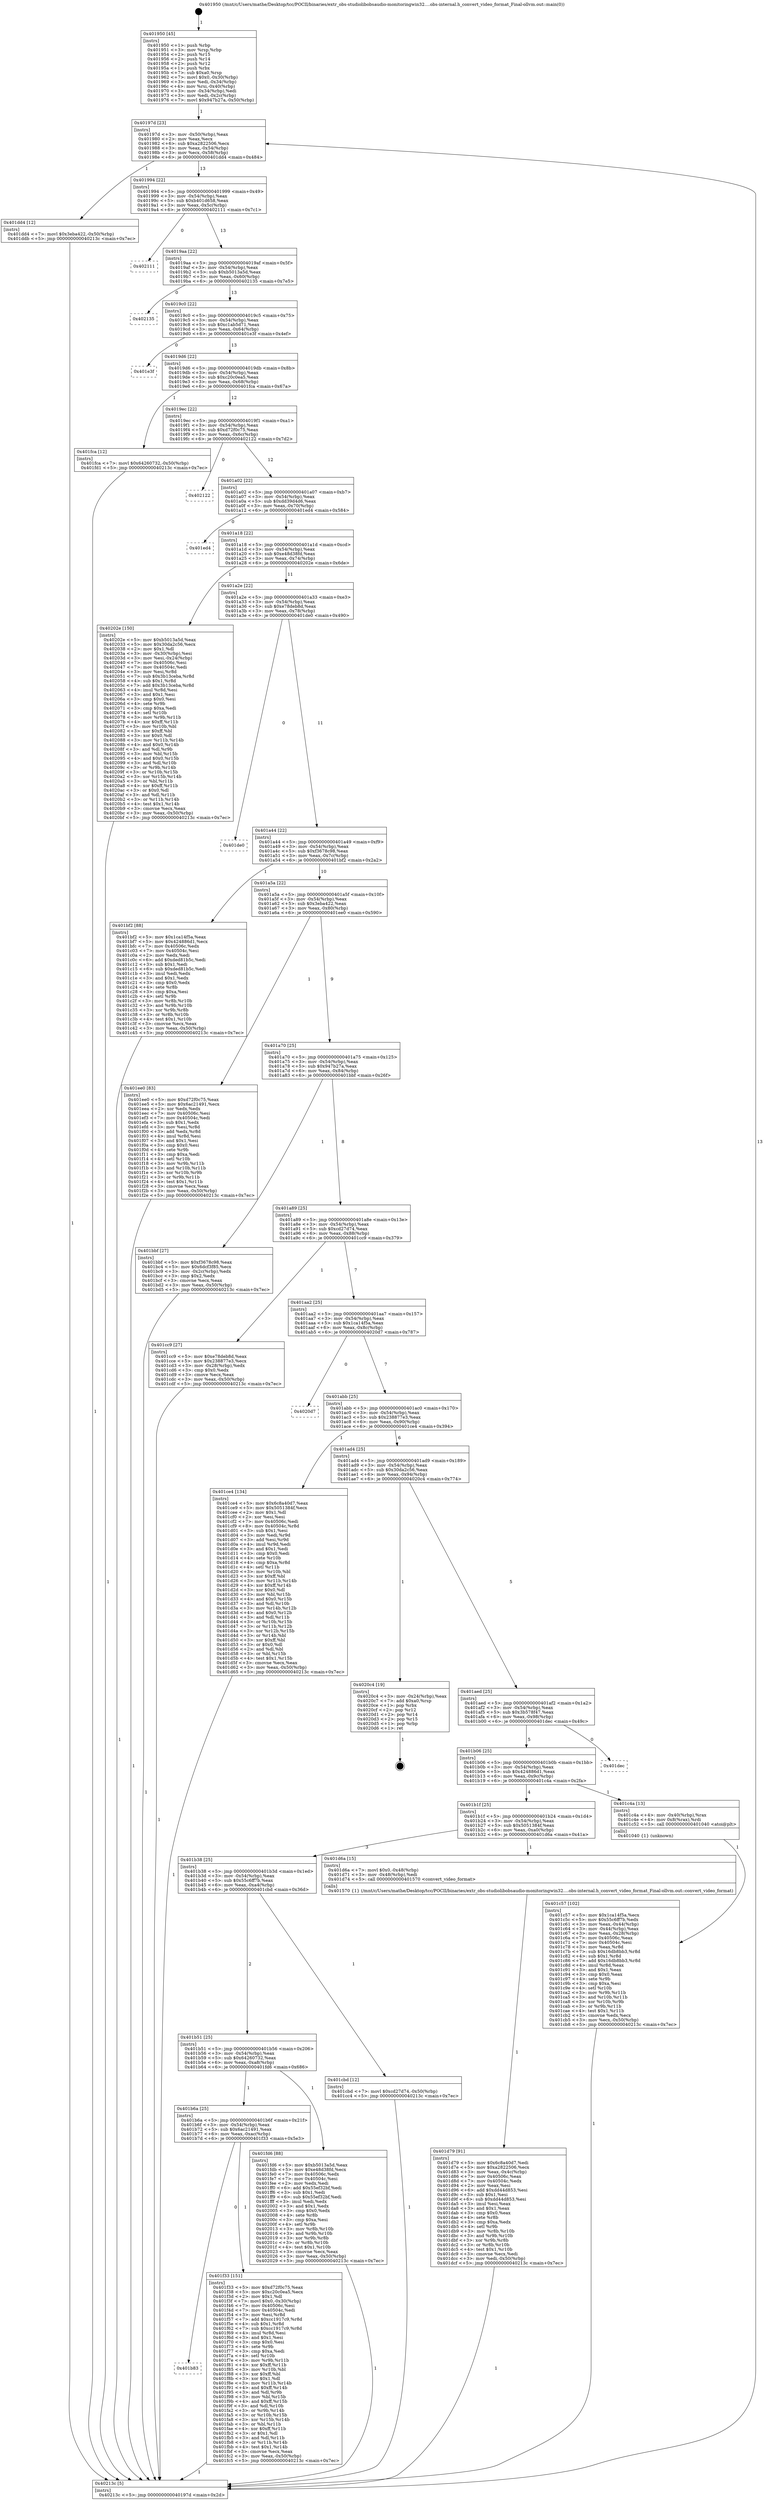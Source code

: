 digraph "0x401950" {
  label = "0x401950 (/mnt/c/Users/mathe/Desktop/tcc/POCII/binaries/extr_obs-studiolibobsaudio-monitoringwin32....obs-internal.h_convert_video_format_Final-ollvm.out::main(0))"
  labelloc = "t"
  node[shape=record]

  Entry [label="",width=0.3,height=0.3,shape=circle,fillcolor=black,style=filled]
  "0x40197d" [label="{
     0x40197d [23]\l
     | [instrs]\l
     &nbsp;&nbsp;0x40197d \<+3\>: mov -0x50(%rbp),%eax\l
     &nbsp;&nbsp;0x401980 \<+2\>: mov %eax,%ecx\l
     &nbsp;&nbsp;0x401982 \<+6\>: sub $0xa2822506,%ecx\l
     &nbsp;&nbsp;0x401988 \<+3\>: mov %eax,-0x54(%rbp)\l
     &nbsp;&nbsp;0x40198b \<+3\>: mov %ecx,-0x58(%rbp)\l
     &nbsp;&nbsp;0x40198e \<+6\>: je 0000000000401dd4 \<main+0x484\>\l
  }"]
  "0x401dd4" [label="{
     0x401dd4 [12]\l
     | [instrs]\l
     &nbsp;&nbsp;0x401dd4 \<+7\>: movl $0x3eba422,-0x50(%rbp)\l
     &nbsp;&nbsp;0x401ddb \<+5\>: jmp 000000000040213c \<main+0x7ec\>\l
  }"]
  "0x401994" [label="{
     0x401994 [22]\l
     | [instrs]\l
     &nbsp;&nbsp;0x401994 \<+5\>: jmp 0000000000401999 \<main+0x49\>\l
     &nbsp;&nbsp;0x401999 \<+3\>: mov -0x54(%rbp),%eax\l
     &nbsp;&nbsp;0x40199c \<+5\>: sub $0xb401d658,%eax\l
     &nbsp;&nbsp;0x4019a1 \<+3\>: mov %eax,-0x5c(%rbp)\l
     &nbsp;&nbsp;0x4019a4 \<+6\>: je 0000000000402111 \<main+0x7c1\>\l
  }"]
  Exit [label="",width=0.3,height=0.3,shape=circle,fillcolor=black,style=filled,peripheries=2]
  "0x402111" [label="{
     0x402111\l
  }", style=dashed]
  "0x4019aa" [label="{
     0x4019aa [22]\l
     | [instrs]\l
     &nbsp;&nbsp;0x4019aa \<+5\>: jmp 00000000004019af \<main+0x5f\>\l
     &nbsp;&nbsp;0x4019af \<+3\>: mov -0x54(%rbp),%eax\l
     &nbsp;&nbsp;0x4019b2 \<+5\>: sub $0xb5013a5d,%eax\l
     &nbsp;&nbsp;0x4019b7 \<+3\>: mov %eax,-0x60(%rbp)\l
     &nbsp;&nbsp;0x4019ba \<+6\>: je 0000000000402135 \<main+0x7e5\>\l
  }"]
  "0x401b83" [label="{
     0x401b83\l
  }", style=dashed]
  "0x402135" [label="{
     0x402135\l
  }", style=dashed]
  "0x4019c0" [label="{
     0x4019c0 [22]\l
     | [instrs]\l
     &nbsp;&nbsp;0x4019c0 \<+5\>: jmp 00000000004019c5 \<main+0x75\>\l
     &nbsp;&nbsp;0x4019c5 \<+3\>: mov -0x54(%rbp),%eax\l
     &nbsp;&nbsp;0x4019c8 \<+5\>: sub $0xc1ab5d71,%eax\l
     &nbsp;&nbsp;0x4019cd \<+3\>: mov %eax,-0x64(%rbp)\l
     &nbsp;&nbsp;0x4019d0 \<+6\>: je 0000000000401e3f \<main+0x4ef\>\l
  }"]
  "0x401f33" [label="{
     0x401f33 [151]\l
     | [instrs]\l
     &nbsp;&nbsp;0x401f33 \<+5\>: mov $0xd72f0c75,%eax\l
     &nbsp;&nbsp;0x401f38 \<+5\>: mov $0xc20c0ea5,%ecx\l
     &nbsp;&nbsp;0x401f3d \<+2\>: mov $0x1,%dl\l
     &nbsp;&nbsp;0x401f3f \<+7\>: movl $0x0,-0x30(%rbp)\l
     &nbsp;&nbsp;0x401f46 \<+7\>: mov 0x40506c,%esi\l
     &nbsp;&nbsp;0x401f4d \<+7\>: mov 0x40504c,%edi\l
     &nbsp;&nbsp;0x401f54 \<+3\>: mov %esi,%r8d\l
     &nbsp;&nbsp;0x401f57 \<+7\>: add $0xcc1917c9,%r8d\l
     &nbsp;&nbsp;0x401f5e \<+4\>: sub $0x1,%r8d\l
     &nbsp;&nbsp;0x401f62 \<+7\>: sub $0xcc1917c9,%r8d\l
     &nbsp;&nbsp;0x401f69 \<+4\>: imul %r8d,%esi\l
     &nbsp;&nbsp;0x401f6d \<+3\>: and $0x1,%esi\l
     &nbsp;&nbsp;0x401f70 \<+3\>: cmp $0x0,%esi\l
     &nbsp;&nbsp;0x401f73 \<+4\>: sete %r9b\l
     &nbsp;&nbsp;0x401f77 \<+3\>: cmp $0xa,%edi\l
     &nbsp;&nbsp;0x401f7a \<+4\>: setl %r10b\l
     &nbsp;&nbsp;0x401f7e \<+3\>: mov %r9b,%r11b\l
     &nbsp;&nbsp;0x401f81 \<+4\>: xor $0xff,%r11b\l
     &nbsp;&nbsp;0x401f85 \<+3\>: mov %r10b,%bl\l
     &nbsp;&nbsp;0x401f88 \<+3\>: xor $0xff,%bl\l
     &nbsp;&nbsp;0x401f8b \<+3\>: xor $0x1,%dl\l
     &nbsp;&nbsp;0x401f8e \<+3\>: mov %r11b,%r14b\l
     &nbsp;&nbsp;0x401f91 \<+4\>: and $0xff,%r14b\l
     &nbsp;&nbsp;0x401f95 \<+3\>: and %dl,%r9b\l
     &nbsp;&nbsp;0x401f98 \<+3\>: mov %bl,%r15b\l
     &nbsp;&nbsp;0x401f9b \<+4\>: and $0xff,%r15b\l
     &nbsp;&nbsp;0x401f9f \<+3\>: and %dl,%r10b\l
     &nbsp;&nbsp;0x401fa2 \<+3\>: or %r9b,%r14b\l
     &nbsp;&nbsp;0x401fa5 \<+3\>: or %r10b,%r15b\l
     &nbsp;&nbsp;0x401fa8 \<+3\>: xor %r15b,%r14b\l
     &nbsp;&nbsp;0x401fab \<+3\>: or %bl,%r11b\l
     &nbsp;&nbsp;0x401fae \<+4\>: xor $0xff,%r11b\l
     &nbsp;&nbsp;0x401fb2 \<+3\>: or $0x1,%dl\l
     &nbsp;&nbsp;0x401fb5 \<+3\>: and %dl,%r11b\l
     &nbsp;&nbsp;0x401fb8 \<+3\>: or %r11b,%r14b\l
     &nbsp;&nbsp;0x401fbb \<+4\>: test $0x1,%r14b\l
     &nbsp;&nbsp;0x401fbf \<+3\>: cmovne %ecx,%eax\l
     &nbsp;&nbsp;0x401fc2 \<+3\>: mov %eax,-0x50(%rbp)\l
     &nbsp;&nbsp;0x401fc5 \<+5\>: jmp 000000000040213c \<main+0x7ec\>\l
  }"]
  "0x401e3f" [label="{
     0x401e3f\l
  }", style=dashed]
  "0x4019d6" [label="{
     0x4019d6 [22]\l
     | [instrs]\l
     &nbsp;&nbsp;0x4019d6 \<+5\>: jmp 00000000004019db \<main+0x8b\>\l
     &nbsp;&nbsp;0x4019db \<+3\>: mov -0x54(%rbp),%eax\l
     &nbsp;&nbsp;0x4019de \<+5\>: sub $0xc20c0ea5,%eax\l
     &nbsp;&nbsp;0x4019e3 \<+3\>: mov %eax,-0x68(%rbp)\l
     &nbsp;&nbsp;0x4019e6 \<+6\>: je 0000000000401fca \<main+0x67a\>\l
  }"]
  "0x401b6a" [label="{
     0x401b6a [25]\l
     | [instrs]\l
     &nbsp;&nbsp;0x401b6a \<+5\>: jmp 0000000000401b6f \<main+0x21f\>\l
     &nbsp;&nbsp;0x401b6f \<+3\>: mov -0x54(%rbp),%eax\l
     &nbsp;&nbsp;0x401b72 \<+5\>: sub $0x6ac21491,%eax\l
     &nbsp;&nbsp;0x401b77 \<+6\>: mov %eax,-0xac(%rbp)\l
     &nbsp;&nbsp;0x401b7d \<+6\>: je 0000000000401f33 \<main+0x5e3\>\l
  }"]
  "0x401fca" [label="{
     0x401fca [12]\l
     | [instrs]\l
     &nbsp;&nbsp;0x401fca \<+7\>: movl $0x64260732,-0x50(%rbp)\l
     &nbsp;&nbsp;0x401fd1 \<+5\>: jmp 000000000040213c \<main+0x7ec\>\l
  }"]
  "0x4019ec" [label="{
     0x4019ec [22]\l
     | [instrs]\l
     &nbsp;&nbsp;0x4019ec \<+5\>: jmp 00000000004019f1 \<main+0xa1\>\l
     &nbsp;&nbsp;0x4019f1 \<+3\>: mov -0x54(%rbp),%eax\l
     &nbsp;&nbsp;0x4019f4 \<+5\>: sub $0xd72f0c75,%eax\l
     &nbsp;&nbsp;0x4019f9 \<+3\>: mov %eax,-0x6c(%rbp)\l
     &nbsp;&nbsp;0x4019fc \<+6\>: je 0000000000402122 \<main+0x7d2\>\l
  }"]
  "0x401fd6" [label="{
     0x401fd6 [88]\l
     | [instrs]\l
     &nbsp;&nbsp;0x401fd6 \<+5\>: mov $0xb5013a5d,%eax\l
     &nbsp;&nbsp;0x401fdb \<+5\>: mov $0xe48d38fd,%ecx\l
     &nbsp;&nbsp;0x401fe0 \<+7\>: mov 0x40506c,%edx\l
     &nbsp;&nbsp;0x401fe7 \<+7\>: mov 0x40504c,%esi\l
     &nbsp;&nbsp;0x401fee \<+2\>: mov %edx,%edi\l
     &nbsp;&nbsp;0x401ff0 \<+6\>: add $0x55ef32bf,%edi\l
     &nbsp;&nbsp;0x401ff6 \<+3\>: sub $0x1,%edi\l
     &nbsp;&nbsp;0x401ff9 \<+6\>: sub $0x55ef32bf,%edi\l
     &nbsp;&nbsp;0x401fff \<+3\>: imul %edi,%edx\l
     &nbsp;&nbsp;0x402002 \<+3\>: and $0x1,%edx\l
     &nbsp;&nbsp;0x402005 \<+3\>: cmp $0x0,%edx\l
     &nbsp;&nbsp;0x402008 \<+4\>: sete %r8b\l
     &nbsp;&nbsp;0x40200c \<+3\>: cmp $0xa,%esi\l
     &nbsp;&nbsp;0x40200f \<+4\>: setl %r9b\l
     &nbsp;&nbsp;0x402013 \<+3\>: mov %r8b,%r10b\l
     &nbsp;&nbsp;0x402016 \<+3\>: and %r9b,%r10b\l
     &nbsp;&nbsp;0x402019 \<+3\>: xor %r9b,%r8b\l
     &nbsp;&nbsp;0x40201c \<+3\>: or %r8b,%r10b\l
     &nbsp;&nbsp;0x40201f \<+4\>: test $0x1,%r10b\l
     &nbsp;&nbsp;0x402023 \<+3\>: cmovne %ecx,%eax\l
     &nbsp;&nbsp;0x402026 \<+3\>: mov %eax,-0x50(%rbp)\l
     &nbsp;&nbsp;0x402029 \<+5\>: jmp 000000000040213c \<main+0x7ec\>\l
  }"]
  "0x402122" [label="{
     0x402122\l
  }", style=dashed]
  "0x401a02" [label="{
     0x401a02 [22]\l
     | [instrs]\l
     &nbsp;&nbsp;0x401a02 \<+5\>: jmp 0000000000401a07 \<main+0xb7\>\l
     &nbsp;&nbsp;0x401a07 \<+3\>: mov -0x54(%rbp),%eax\l
     &nbsp;&nbsp;0x401a0a \<+5\>: sub $0xdd39d4d6,%eax\l
     &nbsp;&nbsp;0x401a0f \<+3\>: mov %eax,-0x70(%rbp)\l
     &nbsp;&nbsp;0x401a12 \<+6\>: je 0000000000401ed4 \<main+0x584\>\l
  }"]
  "0x401d79" [label="{
     0x401d79 [91]\l
     | [instrs]\l
     &nbsp;&nbsp;0x401d79 \<+5\>: mov $0x6c8a40d7,%edi\l
     &nbsp;&nbsp;0x401d7e \<+5\>: mov $0xa2822506,%ecx\l
     &nbsp;&nbsp;0x401d83 \<+3\>: mov %eax,-0x4c(%rbp)\l
     &nbsp;&nbsp;0x401d86 \<+7\>: mov 0x40506c,%eax\l
     &nbsp;&nbsp;0x401d8d \<+7\>: mov 0x40504c,%edx\l
     &nbsp;&nbsp;0x401d94 \<+2\>: mov %eax,%esi\l
     &nbsp;&nbsp;0x401d96 \<+6\>: add $0xdd44d853,%esi\l
     &nbsp;&nbsp;0x401d9c \<+3\>: sub $0x1,%esi\l
     &nbsp;&nbsp;0x401d9f \<+6\>: sub $0xdd44d853,%esi\l
     &nbsp;&nbsp;0x401da5 \<+3\>: imul %esi,%eax\l
     &nbsp;&nbsp;0x401da8 \<+3\>: and $0x1,%eax\l
     &nbsp;&nbsp;0x401dab \<+3\>: cmp $0x0,%eax\l
     &nbsp;&nbsp;0x401dae \<+4\>: sete %r8b\l
     &nbsp;&nbsp;0x401db2 \<+3\>: cmp $0xa,%edx\l
     &nbsp;&nbsp;0x401db5 \<+4\>: setl %r9b\l
     &nbsp;&nbsp;0x401db9 \<+3\>: mov %r8b,%r10b\l
     &nbsp;&nbsp;0x401dbc \<+3\>: and %r9b,%r10b\l
     &nbsp;&nbsp;0x401dbf \<+3\>: xor %r9b,%r8b\l
     &nbsp;&nbsp;0x401dc2 \<+3\>: or %r8b,%r10b\l
     &nbsp;&nbsp;0x401dc5 \<+4\>: test $0x1,%r10b\l
     &nbsp;&nbsp;0x401dc9 \<+3\>: cmovne %ecx,%edi\l
     &nbsp;&nbsp;0x401dcc \<+3\>: mov %edi,-0x50(%rbp)\l
     &nbsp;&nbsp;0x401dcf \<+5\>: jmp 000000000040213c \<main+0x7ec\>\l
  }"]
  "0x401ed4" [label="{
     0x401ed4\l
  }", style=dashed]
  "0x401a18" [label="{
     0x401a18 [22]\l
     | [instrs]\l
     &nbsp;&nbsp;0x401a18 \<+5\>: jmp 0000000000401a1d \<main+0xcd\>\l
     &nbsp;&nbsp;0x401a1d \<+3\>: mov -0x54(%rbp),%eax\l
     &nbsp;&nbsp;0x401a20 \<+5\>: sub $0xe48d38fd,%eax\l
     &nbsp;&nbsp;0x401a25 \<+3\>: mov %eax,-0x74(%rbp)\l
     &nbsp;&nbsp;0x401a28 \<+6\>: je 000000000040202e \<main+0x6de\>\l
  }"]
  "0x401b51" [label="{
     0x401b51 [25]\l
     | [instrs]\l
     &nbsp;&nbsp;0x401b51 \<+5\>: jmp 0000000000401b56 \<main+0x206\>\l
     &nbsp;&nbsp;0x401b56 \<+3\>: mov -0x54(%rbp),%eax\l
     &nbsp;&nbsp;0x401b59 \<+5\>: sub $0x64260732,%eax\l
     &nbsp;&nbsp;0x401b5e \<+6\>: mov %eax,-0xa8(%rbp)\l
     &nbsp;&nbsp;0x401b64 \<+6\>: je 0000000000401fd6 \<main+0x686\>\l
  }"]
  "0x40202e" [label="{
     0x40202e [150]\l
     | [instrs]\l
     &nbsp;&nbsp;0x40202e \<+5\>: mov $0xb5013a5d,%eax\l
     &nbsp;&nbsp;0x402033 \<+5\>: mov $0x30da2c56,%ecx\l
     &nbsp;&nbsp;0x402038 \<+2\>: mov $0x1,%dl\l
     &nbsp;&nbsp;0x40203a \<+3\>: mov -0x30(%rbp),%esi\l
     &nbsp;&nbsp;0x40203d \<+3\>: mov %esi,-0x24(%rbp)\l
     &nbsp;&nbsp;0x402040 \<+7\>: mov 0x40506c,%esi\l
     &nbsp;&nbsp;0x402047 \<+7\>: mov 0x40504c,%edi\l
     &nbsp;&nbsp;0x40204e \<+3\>: mov %esi,%r8d\l
     &nbsp;&nbsp;0x402051 \<+7\>: sub $0x3b13ceba,%r8d\l
     &nbsp;&nbsp;0x402058 \<+4\>: sub $0x1,%r8d\l
     &nbsp;&nbsp;0x40205c \<+7\>: add $0x3b13ceba,%r8d\l
     &nbsp;&nbsp;0x402063 \<+4\>: imul %r8d,%esi\l
     &nbsp;&nbsp;0x402067 \<+3\>: and $0x1,%esi\l
     &nbsp;&nbsp;0x40206a \<+3\>: cmp $0x0,%esi\l
     &nbsp;&nbsp;0x40206d \<+4\>: sete %r9b\l
     &nbsp;&nbsp;0x402071 \<+3\>: cmp $0xa,%edi\l
     &nbsp;&nbsp;0x402074 \<+4\>: setl %r10b\l
     &nbsp;&nbsp;0x402078 \<+3\>: mov %r9b,%r11b\l
     &nbsp;&nbsp;0x40207b \<+4\>: xor $0xff,%r11b\l
     &nbsp;&nbsp;0x40207f \<+3\>: mov %r10b,%bl\l
     &nbsp;&nbsp;0x402082 \<+3\>: xor $0xff,%bl\l
     &nbsp;&nbsp;0x402085 \<+3\>: xor $0x0,%dl\l
     &nbsp;&nbsp;0x402088 \<+3\>: mov %r11b,%r14b\l
     &nbsp;&nbsp;0x40208b \<+4\>: and $0x0,%r14b\l
     &nbsp;&nbsp;0x40208f \<+3\>: and %dl,%r9b\l
     &nbsp;&nbsp;0x402092 \<+3\>: mov %bl,%r15b\l
     &nbsp;&nbsp;0x402095 \<+4\>: and $0x0,%r15b\l
     &nbsp;&nbsp;0x402099 \<+3\>: and %dl,%r10b\l
     &nbsp;&nbsp;0x40209c \<+3\>: or %r9b,%r14b\l
     &nbsp;&nbsp;0x40209f \<+3\>: or %r10b,%r15b\l
     &nbsp;&nbsp;0x4020a2 \<+3\>: xor %r15b,%r14b\l
     &nbsp;&nbsp;0x4020a5 \<+3\>: or %bl,%r11b\l
     &nbsp;&nbsp;0x4020a8 \<+4\>: xor $0xff,%r11b\l
     &nbsp;&nbsp;0x4020ac \<+3\>: or $0x0,%dl\l
     &nbsp;&nbsp;0x4020af \<+3\>: and %dl,%r11b\l
     &nbsp;&nbsp;0x4020b2 \<+3\>: or %r11b,%r14b\l
     &nbsp;&nbsp;0x4020b5 \<+4\>: test $0x1,%r14b\l
     &nbsp;&nbsp;0x4020b9 \<+3\>: cmovne %ecx,%eax\l
     &nbsp;&nbsp;0x4020bc \<+3\>: mov %eax,-0x50(%rbp)\l
     &nbsp;&nbsp;0x4020bf \<+5\>: jmp 000000000040213c \<main+0x7ec\>\l
  }"]
  "0x401a2e" [label="{
     0x401a2e [22]\l
     | [instrs]\l
     &nbsp;&nbsp;0x401a2e \<+5\>: jmp 0000000000401a33 \<main+0xe3\>\l
     &nbsp;&nbsp;0x401a33 \<+3\>: mov -0x54(%rbp),%eax\l
     &nbsp;&nbsp;0x401a36 \<+5\>: sub $0xe78deb8d,%eax\l
     &nbsp;&nbsp;0x401a3b \<+3\>: mov %eax,-0x78(%rbp)\l
     &nbsp;&nbsp;0x401a3e \<+6\>: je 0000000000401de0 \<main+0x490\>\l
  }"]
  "0x401cbd" [label="{
     0x401cbd [12]\l
     | [instrs]\l
     &nbsp;&nbsp;0x401cbd \<+7\>: movl $0xcd27d74,-0x50(%rbp)\l
     &nbsp;&nbsp;0x401cc4 \<+5\>: jmp 000000000040213c \<main+0x7ec\>\l
  }"]
  "0x401de0" [label="{
     0x401de0\l
  }", style=dashed]
  "0x401a44" [label="{
     0x401a44 [22]\l
     | [instrs]\l
     &nbsp;&nbsp;0x401a44 \<+5\>: jmp 0000000000401a49 \<main+0xf9\>\l
     &nbsp;&nbsp;0x401a49 \<+3\>: mov -0x54(%rbp),%eax\l
     &nbsp;&nbsp;0x401a4c \<+5\>: sub $0xf3678c98,%eax\l
     &nbsp;&nbsp;0x401a51 \<+3\>: mov %eax,-0x7c(%rbp)\l
     &nbsp;&nbsp;0x401a54 \<+6\>: je 0000000000401bf2 \<main+0x2a2\>\l
  }"]
  "0x401b38" [label="{
     0x401b38 [25]\l
     | [instrs]\l
     &nbsp;&nbsp;0x401b38 \<+5\>: jmp 0000000000401b3d \<main+0x1ed\>\l
     &nbsp;&nbsp;0x401b3d \<+3\>: mov -0x54(%rbp),%eax\l
     &nbsp;&nbsp;0x401b40 \<+5\>: sub $0x55c6ff7b,%eax\l
     &nbsp;&nbsp;0x401b45 \<+6\>: mov %eax,-0xa4(%rbp)\l
     &nbsp;&nbsp;0x401b4b \<+6\>: je 0000000000401cbd \<main+0x36d\>\l
  }"]
  "0x401bf2" [label="{
     0x401bf2 [88]\l
     | [instrs]\l
     &nbsp;&nbsp;0x401bf2 \<+5\>: mov $0x1ca14f5a,%eax\l
     &nbsp;&nbsp;0x401bf7 \<+5\>: mov $0x424886d1,%ecx\l
     &nbsp;&nbsp;0x401bfc \<+7\>: mov 0x40506c,%edx\l
     &nbsp;&nbsp;0x401c03 \<+7\>: mov 0x40504c,%esi\l
     &nbsp;&nbsp;0x401c0a \<+2\>: mov %edx,%edi\l
     &nbsp;&nbsp;0x401c0c \<+6\>: add $0xded81b5c,%edi\l
     &nbsp;&nbsp;0x401c12 \<+3\>: sub $0x1,%edi\l
     &nbsp;&nbsp;0x401c15 \<+6\>: sub $0xded81b5c,%edi\l
     &nbsp;&nbsp;0x401c1b \<+3\>: imul %edi,%edx\l
     &nbsp;&nbsp;0x401c1e \<+3\>: and $0x1,%edx\l
     &nbsp;&nbsp;0x401c21 \<+3\>: cmp $0x0,%edx\l
     &nbsp;&nbsp;0x401c24 \<+4\>: sete %r8b\l
     &nbsp;&nbsp;0x401c28 \<+3\>: cmp $0xa,%esi\l
     &nbsp;&nbsp;0x401c2b \<+4\>: setl %r9b\l
     &nbsp;&nbsp;0x401c2f \<+3\>: mov %r8b,%r10b\l
     &nbsp;&nbsp;0x401c32 \<+3\>: and %r9b,%r10b\l
     &nbsp;&nbsp;0x401c35 \<+3\>: xor %r9b,%r8b\l
     &nbsp;&nbsp;0x401c38 \<+3\>: or %r8b,%r10b\l
     &nbsp;&nbsp;0x401c3b \<+4\>: test $0x1,%r10b\l
     &nbsp;&nbsp;0x401c3f \<+3\>: cmovne %ecx,%eax\l
     &nbsp;&nbsp;0x401c42 \<+3\>: mov %eax,-0x50(%rbp)\l
     &nbsp;&nbsp;0x401c45 \<+5\>: jmp 000000000040213c \<main+0x7ec\>\l
  }"]
  "0x401a5a" [label="{
     0x401a5a [22]\l
     | [instrs]\l
     &nbsp;&nbsp;0x401a5a \<+5\>: jmp 0000000000401a5f \<main+0x10f\>\l
     &nbsp;&nbsp;0x401a5f \<+3\>: mov -0x54(%rbp),%eax\l
     &nbsp;&nbsp;0x401a62 \<+5\>: sub $0x3eba422,%eax\l
     &nbsp;&nbsp;0x401a67 \<+3\>: mov %eax,-0x80(%rbp)\l
     &nbsp;&nbsp;0x401a6a \<+6\>: je 0000000000401ee0 \<main+0x590\>\l
  }"]
  "0x401d6a" [label="{
     0x401d6a [15]\l
     | [instrs]\l
     &nbsp;&nbsp;0x401d6a \<+7\>: movl $0x0,-0x48(%rbp)\l
     &nbsp;&nbsp;0x401d71 \<+3\>: mov -0x48(%rbp),%edi\l
     &nbsp;&nbsp;0x401d74 \<+5\>: call 0000000000401570 \<convert_video_format\>\l
     | [calls]\l
     &nbsp;&nbsp;0x401570 \{1\} (/mnt/c/Users/mathe/Desktop/tcc/POCII/binaries/extr_obs-studiolibobsaudio-monitoringwin32....obs-internal.h_convert_video_format_Final-ollvm.out::convert_video_format)\l
  }"]
  "0x401ee0" [label="{
     0x401ee0 [83]\l
     | [instrs]\l
     &nbsp;&nbsp;0x401ee0 \<+5\>: mov $0xd72f0c75,%eax\l
     &nbsp;&nbsp;0x401ee5 \<+5\>: mov $0x6ac21491,%ecx\l
     &nbsp;&nbsp;0x401eea \<+2\>: xor %edx,%edx\l
     &nbsp;&nbsp;0x401eec \<+7\>: mov 0x40506c,%esi\l
     &nbsp;&nbsp;0x401ef3 \<+7\>: mov 0x40504c,%edi\l
     &nbsp;&nbsp;0x401efa \<+3\>: sub $0x1,%edx\l
     &nbsp;&nbsp;0x401efd \<+3\>: mov %esi,%r8d\l
     &nbsp;&nbsp;0x401f00 \<+3\>: add %edx,%r8d\l
     &nbsp;&nbsp;0x401f03 \<+4\>: imul %r8d,%esi\l
     &nbsp;&nbsp;0x401f07 \<+3\>: and $0x1,%esi\l
     &nbsp;&nbsp;0x401f0a \<+3\>: cmp $0x0,%esi\l
     &nbsp;&nbsp;0x401f0d \<+4\>: sete %r9b\l
     &nbsp;&nbsp;0x401f11 \<+3\>: cmp $0xa,%edi\l
     &nbsp;&nbsp;0x401f14 \<+4\>: setl %r10b\l
     &nbsp;&nbsp;0x401f18 \<+3\>: mov %r9b,%r11b\l
     &nbsp;&nbsp;0x401f1b \<+3\>: and %r10b,%r11b\l
     &nbsp;&nbsp;0x401f1e \<+3\>: xor %r10b,%r9b\l
     &nbsp;&nbsp;0x401f21 \<+3\>: or %r9b,%r11b\l
     &nbsp;&nbsp;0x401f24 \<+4\>: test $0x1,%r11b\l
     &nbsp;&nbsp;0x401f28 \<+3\>: cmovne %ecx,%eax\l
     &nbsp;&nbsp;0x401f2b \<+3\>: mov %eax,-0x50(%rbp)\l
     &nbsp;&nbsp;0x401f2e \<+5\>: jmp 000000000040213c \<main+0x7ec\>\l
  }"]
  "0x401a70" [label="{
     0x401a70 [25]\l
     | [instrs]\l
     &nbsp;&nbsp;0x401a70 \<+5\>: jmp 0000000000401a75 \<main+0x125\>\l
     &nbsp;&nbsp;0x401a75 \<+3\>: mov -0x54(%rbp),%eax\l
     &nbsp;&nbsp;0x401a78 \<+5\>: sub $0x947b27a,%eax\l
     &nbsp;&nbsp;0x401a7d \<+6\>: mov %eax,-0x84(%rbp)\l
     &nbsp;&nbsp;0x401a83 \<+6\>: je 0000000000401bbf \<main+0x26f\>\l
  }"]
  "0x401c57" [label="{
     0x401c57 [102]\l
     | [instrs]\l
     &nbsp;&nbsp;0x401c57 \<+5\>: mov $0x1ca14f5a,%ecx\l
     &nbsp;&nbsp;0x401c5c \<+5\>: mov $0x55c6ff7b,%edx\l
     &nbsp;&nbsp;0x401c61 \<+3\>: mov %eax,-0x44(%rbp)\l
     &nbsp;&nbsp;0x401c64 \<+3\>: mov -0x44(%rbp),%eax\l
     &nbsp;&nbsp;0x401c67 \<+3\>: mov %eax,-0x28(%rbp)\l
     &nbsp;&nbsp;0x401c6a \<+7\>: mov 0x40506c,%eax\l
     &nbsp;&nbsp;0x401c71 \<+7\>: mov 0x40504c,%esi\l
     &nbsp;&nbsp;0x401c78 \<+3\>: mov %eax,%r8d\l
     &nbsp;&nbsp;0x401c7b \<+7\>: sub $0x16db8bb3,%r8d\l
     &nbsp;&nbsp;0x401c82 \<+4\>: sub $0x1,%r8d\l
     &nbsp;&nbsp;0x401c86 \<+7\>: add $0x16db8bb3,%r8d\l
     &nbsp;&nbsp;0x401c8d \<+4\>: imul %r8d,%eax\l
     &nbsp;&nbsp;0x401c91 \<+3\>: and $0x1,%eax\l
     &nbsp;&nbsp;0x401c94 \<+3\>: cmp $0x0,%eax\l
     &nbsp;&nbsp;0x401c97 \<+4\>: sete %r9b\l
     &nbsp;&nbsp;0x401c9b \<+3\>: cmp $0xa,%esi\l
     &nbsp;&nbsp;0x401c9e \<+4\>: setl %r10b\l
     &nbsp;&nbsp;0x401ca2 \<+3\>: mov %r9b,%r11b\l
     &nbsp;&nbsp;0x401ca5 \<+3\>: and %r10b,%r11b\l
     &nbsp;&nbsp;0x401ca8 \<+3\>: xor %r10b,%r9b\l
     &nbsp;&nbsp;0x401cab \<+3\>: or %r9b,%r11b\l
     &nbsp;&nbsp;0x401cae \<+4\>: test $0x1,%r11b\l
     &nbsp;&nbsp;0x401cb2 \<+3\>: cmovne %edx,%ecx\l
     &nbsp;&nbsp;0x401cb5 \<+3\>: mov %ecx,-0x50(%rbp)\l
     &nbsp;&nbsp;0x401cb8 \<+5\>: jmp 000000000040213c \<main+0x7ec\>\l
  }"]
  "0x401bbf" [label="{
     0x401bbf [27]\l
     | [instrs]\l
     &nbsp;&nbsp;0x401bbf \<+5\>: mov $0xf3678c98,%eax\l
     &nbsp;&nbsp;0x401bc4 \<+5\>: mov $0x6dcf3f85,%ecx\l
     &nbsp;&nbsp;0x401bc9 \<+3\>: mov -0x2c(%rbp),%edx\l
     &nbsp;&nbsp;0x401bcc \<+3\>: cmp $0x2,%edx\l
     &nbsp;&nbsp;0x401bcf \<+3\>: cmovne %ecx,%eax\l
     &nbsp;&nbsp;0x401bd2 \<+3\>: mov %eax,-0x50(%rbp)\l
     &nbsp;&nbsp;0x401bd5 \<+5\>: jmp 000000000040213c \<main+0x7ec\>\l
  }"]
  "0x401a89" [label="{
     0x401a89 [25]\l
     | [instrs]\l
     &nbsp;&nbsp;0x401a89 \<+5\>: jmp 0000000000401a8e \<main+0x13e\>\l
     &nbsp;&nbsp;0x401a8e \<+3\>: mov -0x54(%rbp),%eax\l
     &nbsp;&nbsp;0x401a91 \<+5\>: sub $0xcd27d74,%eax\l
     &nbsp;&nbsp;0x401a96 \<+6\>: mov %eax,-0x88(%rbp)\l
     &nbsp;&nbsp;0x401a9c \<+6\>: je 0000000000401cc9 \<main+0x379\>\l
  }"]
  "0x40213c" [label="{
     0x40213c [5]\l
     | [instrs]\l
     &nbsp;&nbsp;0x40213c \<+5\>: jmp 000000000040197d \<main+0x2d\>\l
  }"]
  "0x401950" [label="{
     0x401950 [45]\l
     | [instrs]\l
     &nbsp;&nbsp;0x401950 \<+1\>: push %rbp\l
     &nbsp;&nbsp;0x401951 \<+3\>: mov %rsp,%rbp\l
     &nbsp;&nbsp;0x401954 \<+2\>: push %r15\l
     &nbsp;&nbsp;0x401956 \<+2\>: push %r14\l
     &nbsp;&nbsp;0x401958 \<+2\>: push %r12\l
     &nbsp;&nbsp;0x40195a \<+1\>: push %rbx\l
     &nbsp;&nbsp;0x40195b \<+7\>: sub $0xa0,%rsp\l
     &nbsp;&nbsp;0x401962 \<+7\>: movl $0x0,-0x30(%rbp)\l
     &nbsp;&nbsp;0x401969 \<+3\>: mov %edi,-0x34(%rbp)\l
     &nbsp;&nbsp;0x40196c \<+4\>: mov %rsi,-0x40(%rbp)\l
     &nbsp;&nbsp;0x401970 \<+3\>: mov -0x34(%rbp),%edi\l
     &nbsp;&nbsp;0x401973 \<+3\>: mov %edi,-0x2c(%rbp)\l
     &nbsp;&nbsp;0x401976 \<+7\>: movl $0x947b27a,-0x50(%rbp)\l
  }"]
  "0x401b1f" [label="{
     0x401b1f [25]\l
     | [instrs]\l
     &nbsp;&nbsp;0x401b1f \<+5\>: jmp 0000000000401b24 \<main+0x1d4\>\l
     &nbsp;&nbsp;0x401b24 \<+3\>: mov -0x54(%rbp),%eax\l
     &nbsp;&nbsp;0x401b27 \<+5\>: sub $0x5051384f,%eax\l
     &nbsp;&nbsp;0x401b2c \<+6\>: mov %eax,-0xa0(%rbp)\l
     &nbsp;&nbsp;0x401b32 \<+6\>: je 0000000000401d6a \<main+0x41a\>\l
  }"]
  "0x401cc9" [label="{
     0x401cc9 [27]\l
     | [instrs]\l
     &nbsp;&nbsp;0x401cc9 \<+5\>: mov $0xe78deb8d,%eax\l
     &nbsp;&nbsp;0x401cce \<+5\>: mov $0x238877e3,%ecx\l
     &nbsp;&nbsp;0x401cd3 \<+3\>: mov -0x28(%rbp),%edx\l
     &nbsp;&nbsp;0x401cd6 \<+3\>: cmp $0x0,%edx\l
     &nbsp;&nbsp;0x401cd9 \<+3\>: cmove %ecx,%eax\l
     &nbsp;&nbsp;0x401cdc \<+3\>: mov %eax,-0x50(%rbp)\l
     &nbsp;&nbsp;0x401cdf \<+5\>: jmp 000000000040213c \<main+0x7ec\>\l
  }"]
  "0x401aa2" [label="{
     0x401aa2 [25]\l
     | [instrs]\l
     &nbsp;&nbsp;0x401aa2 \<+5\>: jmp 0000000000401aa7 \<main+0x157\>\l
     &nbsp;&nbsp;0x401aa7 \<+3\>: mov -0x54(%rbp),%eax\l
     &nbsp;&nbsp;0x401aaa \<+5\>: sub $0x1ca14f5a,%eax\l
     &nbsp;&nbsp;0x401aaf \<+6\>: mov %eax,-0x8c(%rbp)\l
     &nbsp;&nbsp;0x401ab5 \<+6\>: je 00000000004020d7 \<main+0x787\>\l
  }"]
  "0x401c4a" [label="{
     0x401c4a [13]\l
     | [instrs]\l
     &nbsp;&nbsp;0x401c4a \<+4\>: mov -0x40(%rbp),%rax\l
     &nbsp;&nbsp;0x401c4e \<+4\>: mov 0x8(%rax),%rdi\l
     &nbsp;&nbsp;0x401c52 \<+5\>: call 0000000000401040 \<atoi@plt\>\l
     | [calls]\l
     &nbsp;&nbsp;0x401040 \{1\} (unknown)\l
  }"]
  "0x4020d7" [label="{
     0x4020d7\l
  }", style=dashed]
  "0x401abb" [label="{
     0x401abb [25]\l
     | [instrs]\l
     &nbsp;&nbsp;0x401abb \<+5\>: jmp 0000000000401ac0 \<main+0x170\>\l
     &nbsp;&nbsp;0x401ac0 \<+3\>: mov -0x54(%rbp),%eax\l
     &nbsp;&nbsp;0x401ac3 \<+5\>: sub $0x238877e3,%eax\l
     &nbsp;&nbsp;0x401ac8 \<+6\>: mov %eax,-0x90(%rbp)\l
     &nbsp;&nbsp;0x401ace \<+6\>: je 0000000000401ce4 \<main+0x394\>\l
  }"]
  "0x401b06" [label="{
     0x401b06 [25]\l
     | [instrs]\l
     &nbsp;&nbsp;0x401b06 \<+5\>: jmp 0000000000401b0b \<main+0x1bb\>\l
     &nbsp;&nbsp;0x401b0b \<+3\>: mov -0x54(%rbp),%eax\l
     &nbsp;&nbsp;0x401b0e \<+5\>: sub $0x424886d1,%eax\l
     &nbsp;&nbsp;0x401b13 \<+6\>: mov %eax,-0x9c(%rbp)\l
     &nbsp;&nbsp;0x401b19 \<+6\>: je 0000000000401c4a \<main+0x2fa\>\l
  }"]
  "0x401ce4" [label="{
     0x401ce4 [134]\l
     | [instrs]\l
     &nbsp;&nbsp;0x401ce4 \<+5\>: mov $0x6c8a40d7,%eax\l
     &nbsp;&nbsp;0x401ce9 \<+5\>: mov $0x5051384f,%ecx\l
     &nbsp;&nbsp;0x401cee \<+2\>: mov $0x1,%dl\l
     &nbsp;&nbsp;0x401cf0 \<+2\>: xor %esi,%esi\l
     &nbsp;&nbsp;0x401cf2 \<+7\>: mov 0x40506c,%edi\l
     &nbsp;&nbsp;0x401cf9 \<+8\>: mov 0x40504c,%r8d\l
     &nbsp;&nbsp;0x401d01 \<+3\>: sub $0x1,%esi\l
     &nbsp;&nbsp;0x401d04 \<+3\>: mov %edi,%r9d\l
     &nbsp;&nbsp;0x401d07 \<+3\>: add %esi,%r9d\l
     &nbsp;&nbsp;0x401d0a \<+4\>: imul %r9d,%edi\l
     &nbsp;&nbsp;0x401d0e \<+3\>: and $0x1,%edi\l
     &nbsp;&nbsp;0x401d11 \<+3\>: cmp $0x0,%edi\l
     &nbsp;&nbsp;0x401d14 \<+4\>: sete %r10b\l
     &nbsp;&nbsp;0x401d18 \<+4\>: cmp $0xa,%r8d\l
     &nbsp;&nbsp;0x401d1c \<+4\>: setl %r11b\l
     &nbsp;&nbsp;0x401d20 \<+3\>: mov %r10b,%bl\l
     &nbsp;&nbsp;0x401d23 \<+3\>: xor $0xff,%bl\l
     &nbsp;&nbsp;0x401d26 \<+3\>: mov %r11b,%r14b\l
     &nbsp;&nbsp;0x401d29 \<+4\>: xor $0xff,%r14b\l
     &nbsp;&nbsp;0x401d2d \<+3\>: xor $0x0,%dl\l
     &nbsp;&nbsp;0x401d30 \<+3\>: mov %bl,%r15b\l
     &nbsp;&nbsp;0x401d33 \<+4\>: and $0x0,%r15b\l
     &nbsp;&nbsp;0x401d37 \<+3\>: and %dl,%r10b\l
     &nbsp;&nbsp;0x401d3a \<+3\>: mov %r14b,%r12b\l
     &nbsp;&nbsp;0x401d3d \<+4\>: and $0x0,%r12b\l
     &nbsp;&nbsp;0x401d41 \<+3\>: and %dl,%r11b\l
     &nbsp;&nbsp;0x401d44 \<+3\>: or %r10b,%r15b\l
     &nbsp;&nbsp;0x401d47 \<+3\>: or %r11b,%r12b\l
     &nbsp;&nbsp;0x401d4a \<+3\>: xor %r12b,%r15b\l
     &nbsp;&nbsp;0x401d4d \<+3\>: or %r14b,%bl\l
     &nbsp;&nbsp;0x401d50 \<+3\>: xor $0xff,%bl\l
     &nbsp;&nbsp;0x401d53 \<+3\>: or $0x0,%dl\l
     &nbsp;&nbsp;0x401d56 \<+2\>: and %dl,%bl\l
     &nbsp;&nbsp;0x401d58 \<+3\>: or %bl,%r15b\l
     &nbsp;&nbsp;0x401d5b \<+4\>: test $0x1,%r15b\l
     &nbsp;&nbsp;0x401d5f \<+3\>: cmovne %ecx,%eax\l
     &nbsp;&nbsp;0x401d62 \<+3\>: mov %eax,-0x50(%rbp)\l
     &nbsp;&nbsp;0x401d65 \<+5\>: jmp 000000000040213c \<main+0x7ec\>\l
  }"]
  "0x401ad4" [label="{
     0x401ad4 [25]\l
     | [instrs]\l
     &nbsp;&nbsp;0x401ad4 \<+5\>: jmp 0000000000401ad9 \<main+0x189\>\l
     &nbsp;&nbsp;0x401ad9 \<+3\>: mov -0x54(%rbp),%eax\l
     &nbsp;&nbsp;0x401adc \<+5\>: sub $0x30da2c56,%eax\l
     &nbsp;&nbsp;0x401ae1 \<+6\>: mov %eax,-0x94(%rbp)\l
     &nbsp;&nbsp;0x401ae7 \<+6\>: je 00000000004020c4 \<main+0x774\>\l
  }"]
  "0x401dec" [label="{
     0x401dec\l
  }", style=dashed]
  "0x4020c4" [label="{
     0x4020c4 [19]\l
     | [instrs]\l
     &nbsp;&nbsp;0x4020c4 \<+3\>: mov -0x24(%rbp),%eax\l
     &nbsp;&nbsp;0x4020c7 \<+7\>: add $0xa0,%rsp\l
     &nbsp;&nbsp;0x4020ce \<+1\>: pop %rbx\l
     &nbsp;&nbsp;0x4020cf \<+2\>: pop %r12\l
     &nbsp;&nbsp;0x4020d1 \<+2\>: pop %r14\l
     &nbsp;&nbsp;0x4020d3 \<+2\>: pop %r15\l
     &nbsp;&nbsp;0x4020d5 \<+1\>: pop %rbp\l
     &nbsp;&nbsp;0x4020d6 \<+1\>: ret\l
  }"]
  "0x401aed" [label="{
     0x401aed [25]\l
     | [instrs]\l
     &nbsp;&nbsp;0x401aed \<+5\>: jmp 0000000000401af2 \<main+0x1a2\>\l
     &nbsp;&nbsp;0x401af2 \<+3\>: mov -0x54(%rbp),%eax\l
     &nbsp;&nbsp;0x401af5 \<+5\>: sub $0x3b578f47,%eax\l
     &nbsp;&nbsp;0x401afa \<+6\>: mov %eax,-0x98(%rbp)\l
     &nbsp;&nbsp;0x401b00 \<+6\>: je 0000000000401dec \<main+0x49c\>\l
  }"]
  Entry -> "0x401950" [label=" 1"]
  "0x40197d" -> "0x401dd4" [label=" 1"]
  "0x40197d" -> "0x401994" [label=" 13"]
  "0x4020c4" -> Exit [label=" 1"]
  "0x401994" -> "0x402111" [label=" 0"]
  "0x401994" -> "0x4019aa" [label=" 13"]
  "0x40202e" -> "0x40213c" [label=" 1"]
  "0x4019aa" -> "0x402135" [label=" 0"]
  "0x4019aa" -> "0x4019c0" [label=" 13"]
  "0x401fd6" -> "0x40213c" [label=" 1"]
  "0x4019c0" -> "0x401e3f" [label=" 0"]
  "0x4019c0" -> "0x4019d6" [label=" 13"]
  "0x401fca" -> "0x40213c" [label=" 1"]
  "0x4019d6" -> "0x401fca" [label=" 1"]
  "0x4019d6" -> "0x4019ec" [label=" 12"]
  "0x401b6a" -> "0x401b83" [label=" 0"]
  "0x4019ec" -> "0x402122" [label=" 0"]
  "0x4019ec" -> "0x401a02" [label=" 12"]
  "0x401b6a" -> "0x401f33" [label=" 1"]
  "0x401a02" -> "0x401ed4" [label=" 0"]
  "0x401a02" -> "0x401a18" [label=" 12"]
  "0x401b51" -> "0x401b6a" [label=" 1"]
  "0x401a18" -> "0x40202e" [label=" 1"]
  "0x401a18" -> "0x401a2e" [label=" 11"]
  "0x401b51" -> "0x401fd6" [label=" 1"]
  "0x401a2e" -> "0x401de0" [label=" 0"]
  "0x401a2e" -> "0x401a44" [label=" 11"]
  "0x401f33" -> "0x40213c" [label=" 1"]
  "0x401a44" -> "0x401bf2" [label=" 1"]
  "0x401a44" -> "0x401a5a" [label=" 10"]
  "0x401dd4" -> "0x40213c" [label=" 1"]
  "0x401a5a" -> "0x401ee0" [label=" 1"]
  "0x401a5a" -> "0x401a70" [label=" 9"]
  "0x401d79" -> "0x40213c" [label=" 1"]
  "0x401a70" -> "0x401bbf" [label=" 1"]
  "0x401a70" -> "0x401a89" [label=" 8"]
  "0x401bbf" -> "0x40213c" [label=" 1"]
  "0x401950" -> "0x40197d" [label=" 1"]
  "0x40213c" -> "0x40197d" [label=" 13"]
  "0x401bf2" -> "0x40213c" [label=" 1"]
  "0x401ce4" -> "0x40213c" [label=" 1"]
  "0x401a89" -> "0x401cc9" [label=" 1"]
  "0x401a89" -> "0x401aa2" [label=" 7"]
  "0x401cc9" -> "0x40213c" [label=" 1"]
  "0x401aa2" -> "0x4020d7" [label=" 0"]
  "0x401aa2" -> "0x401abb" [label=" 7"]
  "0x401cbd" -> "0x40213c" [label=" 1"]
  "0x401abb" -> "0x401ce4" [label=" 1"]
  "0x401abb" -> "0x401ad4" [label=" 6"]
  "0x401b38" -> "0x401cbd" [label=" 1"]
  "0x401ad4" -> "0x4020c4" [label=" 1"]
  "0x401ad4" -> "0x401aed" [label=" 5"]
  "0x401ee0" -> "0x40213c" [label=" 1"]
  "0x401aed" -> "0x401dec" [label=" 0"]
  "0x401aed" -> "0x401b06" [label=" 5"]
  "0x401b38" -> "0x401b51" [label=" 2"]
  "0x401b06" -> "0x401c4a" [label=" 1"]
  "0x401b06" -> "0x401b1f" [label=" 4"]
  "0x401c4a" -> "0x401c57" [label=" 1"]
  "0x401c57" -> "0x40213c" [label=" 1"]
  "0x401d6a" -> "0x401d79" [label=" 1"]
  "0x401b1f" -> "0x401d6a" [label=" 1"]
  "0x401b1f" -> "0x401b38" [label=" 3"]
}
